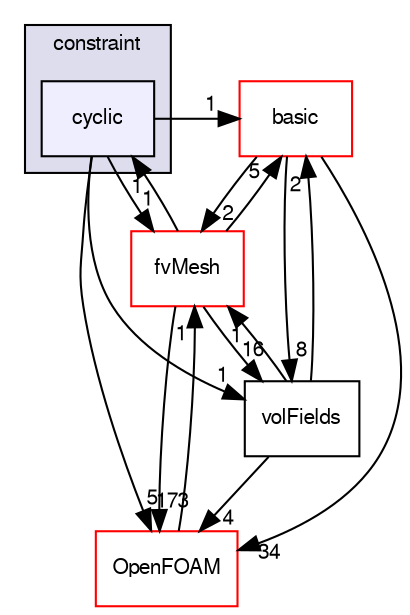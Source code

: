digraph "src/finiteVolume/fields/fvPatchFields/constraint/cyclic" {
  bgcolor=transparent;
  compound=true
  node [ fontsize="10", fontname="FreeSans"];
  edge [ labelfontsize="10", labelfontname="FreeSans"];
  subgraph clusterdir_dcf2f02ec1a1951cb48a5d6d97386405 {
    graph [ bgcolor="#ddddee", pencolor="black", label="constraint" fontname="FreeSans", fontsize="10", URL="dir_dcf2f02ec1a1951cb48a5d6d97386405.html"]
  dir_e9d67726b90b890b99d2b1019245a9c5 [shape=box, label="cyclic", style="filled", fillcolor="#eeeeff", pencolor="black", URL="dir_e9d67726b90b890b99d2b1019245a9c5.html"];
  }
  dir_546b14c9025d30bb5b92fa069dbdd82c [shape=box label="basic" color="red" URL="dir_546b14c9025d30bb5b92fa069dbdd82c.html"];
  dir_c382fa095c9c33d8673c0dd60aaef275 [shape=box label="fvMesh" color="red" URL="dir_c382fa095c9c33d8673c0dd60aaef275.html"];
  dir_bd8bf7fa65467c460a50eacc456ce356 [shape=box label="volFields" URL="dir_bd8bf7fa65467c460a50eacc456ce356.html"];
  dir_c5473ff19b20e6ec4dfe5c310b3778a8 [shape=box label="OpenFOAM" color="red" URL="dir_c5473ff19b20e6ec4dfe5c310b3778a8.html"];
  dir_546b14c9025d30bb5b92fa069dbdd82c->dir_c382fa095c9c33d8673c0dd60aaef275 [headlabel="2", labeldistance=1.5 headhref="dir_000765_000945.html"];
  dir_546b14c9025d30bb5b92fa069dbdd82c->dir_bd8bf7fa65467c460a50eacc456ce356 [headlabel="8", labeldistance=1.5 headhref="dir_000765_000883.html"];
  dir_546b14c9025d30bb5b92fa069dbdd82c->dir_c5473ff19b20e6ec4dfe5c310b3778a8 [headlabel="34", labeldistance=1.5 headhref="dir_000765_001706.html"];
  dir_c382fa095c9c33d8673c0dd60aaef275->dir_546b14c9025d30bb5b92fa069dbdd82c [headlabel="5", labeldistance=1.5 headhref="dir_000945_000765.html"];
  dir_c382fa095c9c33d8673c0dd60aaef275->dir_bd8bf7fa65467c460a50eacc456ce356 [headlabel="16", labeldistance=1.5 headhref="dir_000945_000883.html"];
  dir_c382fa095c9c33d8673c0dd60aaef275->dir_e9d67726b90b890b99d2b1019245a9c5 [headlabel="1", labeldistance=1.5 headhref="dir_000945_000777.html"];
  dir_c382fa095c9c33d8673c0dd60aaef275->dir_c5473ff19b20e6ec4dfe5c310b3778a8 [headlabel="173", labeldistance=1.5 headhref="dir_000945_001706.html"];
  dir_bd8bf7fa65467c460a50eacc456ce356->dir_546b14c9025d30bb5b92fa069dbdd82c [headlabel="2", labeldistance=1.5 headhref="dir_000883_000765.html"];
  dir_bd8bf7fa65467c460a50eacc456ce356->dir_c382fa095c9c33d8673c0dd60aaef275 [headlabel="1", labeldistance=1.5 headhref="dir_000883_000945.html"];
  dir_bd8bf7fa65467c460a50eacc456ce356->dir_c5473ff19b20e6ec4dfe5c310b3778a8 [headlabel="4", labeldistance=1.5 headhref="dir_000883_001706.html"];
  dir_e9d67726b90b890b99d2b1019245a9c5->dir_546b14c9025d30bb5b92fa069dbdd82c [headlabel="1", labeldistance=1.5 headhref="dir_000777_000765.html"];
  dir_e9d67726b90b890b99d2b1019245a9c5->dir_c382fa095c9c33d8673c0dd60aaef275 [headlabel="1", labeldistance=1.5 headhref="dir_000777_000945.html"];
  dir_e9d67726b90b890b99d2b1019245a9c5->dir_bd8bf7fa65467c460a50eacc456ce356 [headlabel="1", labeldistance=1.5 headhref="dir_000777_000883.html"];
  dir_e9d67726b90b890b99d2b1019245a9c5->dir_c5473ff19b20e6ec4dfe5c310b3778a8 [headlabel="5", labeldistance=1.5 headhref="dir_000777_001706.html"];
  dir_c5473ff19b20e6ec4dfe5c310b3778a8->dir_c382fa095c9c33d8673c0dd60aaef275 [headlabel="1", labeldistance=1.5 headhref="dir_001706_000945.html"];
}
